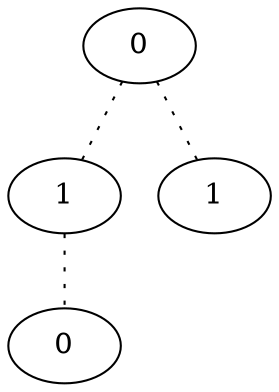 graph {
a0[label=0];
a1[label=1];
a2[label=0];
a3[label=1];
a0 -- a1 [style=dotted];
a0 -- a3 [style=dotted];
a1 -- a2 [style=dotted];
}
